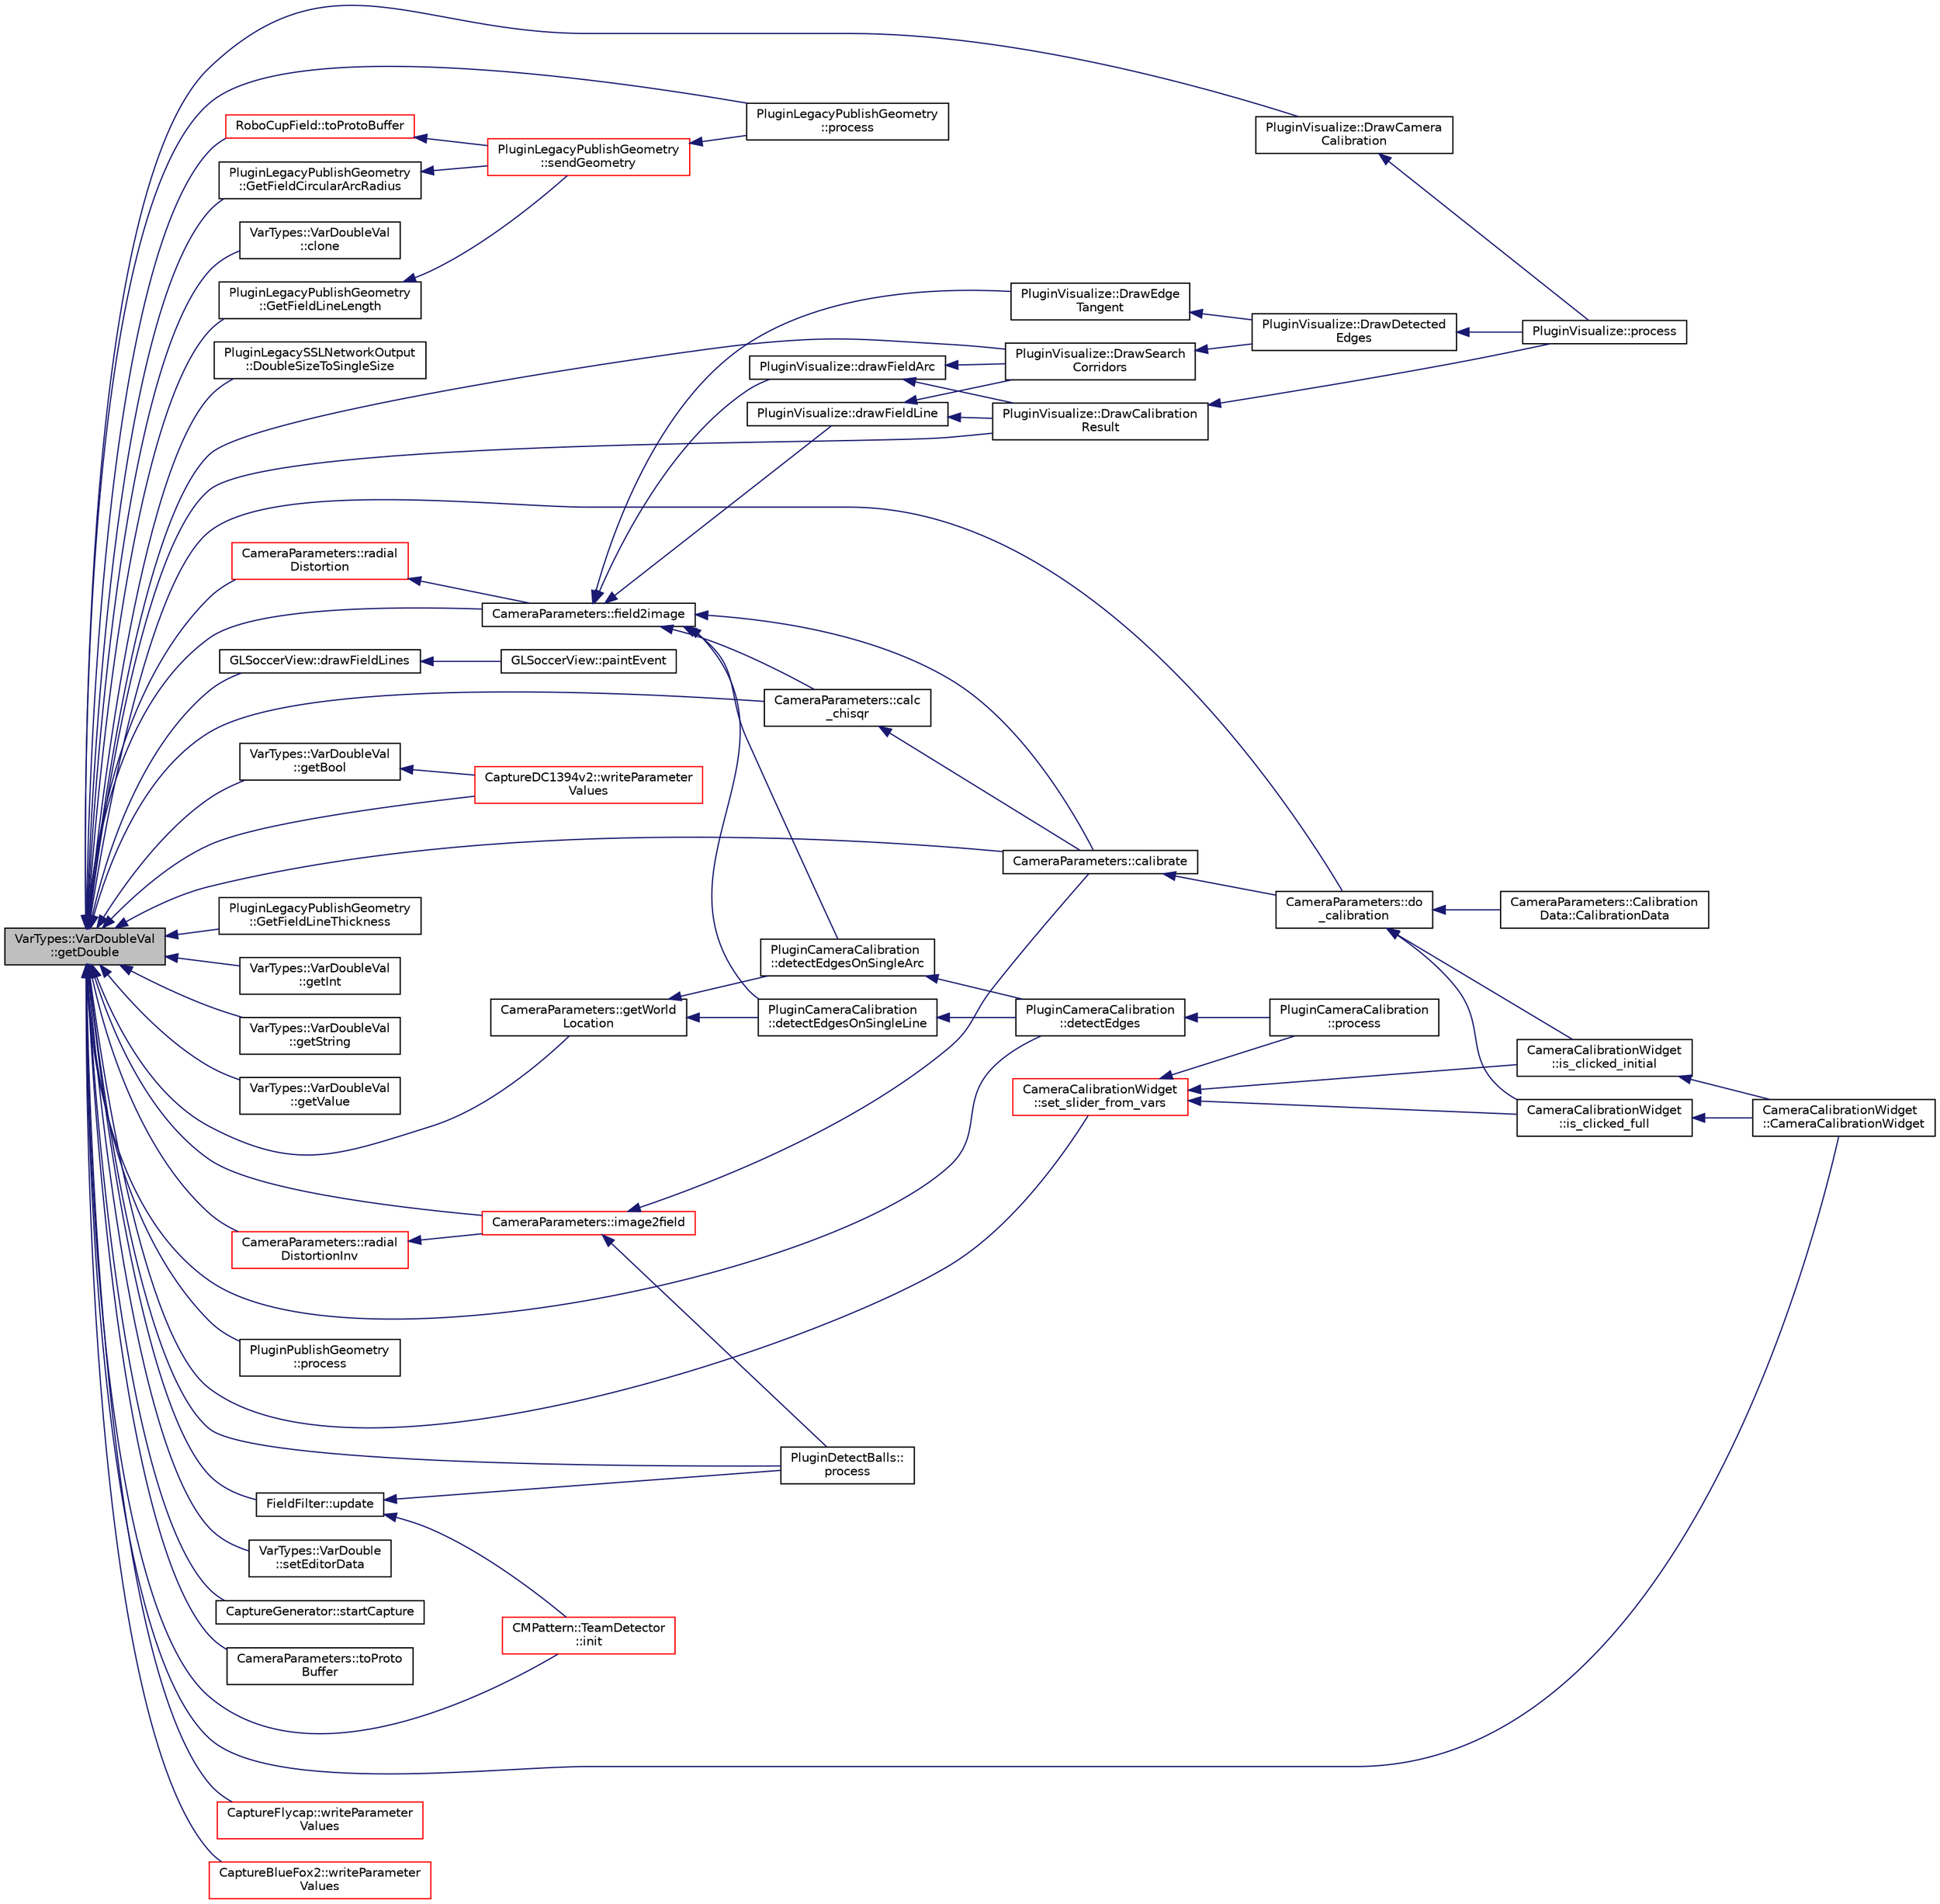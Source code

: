 digraph "VarTypes::VarDoubleVal::getDouble"
{
 // INTERACTIVE_SVG=YES
  edge [fontname="Helvetica",fontsize="10",labelfontname="Helvetica",labelfontsize="10"];
  node [fontname="Helvetica",fontsize="10",shape=record];
  rankdir="LR";
  Node1 [label="VarTypes::VarDoubleVal\l::getDouble",height=0.2,width=0.4,color="black", fillcolor="grey75", style="filled", fontcolor="black"];
  Node1 -> Node2 [dir="back",color="midnightblue",fontsize="10",style="solid",fontname="Helvetica"];
  Node2 [label="CameraParameters::calc\l_chisqr",height=0.2,width=0.4,color="black", fillcolor="white", style="filled",URL="$d7/df2/class_camera_parameters.html#a6dbab6c4ef488713ca44afd3e71976c7"];
  Node2 -> Node3 [dir="back",color="midnightblue",fontsize="10",style="solid",fontname="Helvetica"];
  Node3 [label="CameraParameters::calibrate",height=0.2,width=0.4,color="black", fillcolor="white", style="filled",URL="$d7/df2/class_camera_parameters.html#a28286392a58b959438648e150d1b83b9"];
  Node3 -> Node4 [dir="back",color="midnightblue",fontsize="10",style="solid",fontname="Helvetica"];
  Node4 [label="CameraParameters::do\l_calibration",height=0.2,width=0.4,color="black", fillcolor="white", style="filled",URL="$d7/df2/class_camera_parameters.html#a244bd64783acb2c4021f168321cc8e8b"];
  Node4 -> Node5 [dir="back",color="midnightblue",fontsize="10",style="solid",fontname="Helvetica"];
  Node5 [label="CameraParameters::Calibration\lData::CalibrationData",height=0.2,width=0.4,color="black", fillcolor="white", style="filled",URL="$d7/d34/class_camera_parameters_1_1_calibration_data.html#ac94036112ff17acd4a54394887f0f38a"];
  Node4 -> Node6 [dir="back",color="midnightblue",fontsize="10",style="solid",fontname="Helvetica"];
  Node6 [label="CameraCalibrationWidget\l::is_clicked_full",height=0.2,width=0.4,color="black", fillcolor="white", style="filled",URL="$dd/dc1/class_camera_calibration_widget.html#a1f276e8981eb6509d29b950f2d984f2a"];
  Node6 -> Node7 [dir="back",color="midnightblue",fontsize="10",style="solid",fontname="Helvetica"];
  Node7 [label="CameraCalibrationWidget\l::CameraCalibrationWidget",height=0.2,width=0.4,color="black", fillcolor="white", style="filled",URL="$dd/dc1/class_camera_calibration_widget.html#a2b31fac70642ae332911579bf6717a4b"];
  Node4 -> Node8 [dir="back",color="midnightblue",fontsize="10",style="solid",fontname="Helvetica"];
  Node8 [label="CameraCalibrationWidget\l::is_clicked_initial",height=0.2,width=0.4,color="black", fillcolor="white", style="filled",URL="$dd/dc1/class_camera_calibration_widget.html#a534a101bfcaf0bb2d7b3d285e34e3d06"];
  Node8 -> Node7 [dir="back",color="midnightblue",fontsize="10",style="solid",fontname="Helvetica"];
  Node1 -> Node3 [dir="back",color="midnightblue",fontsize="10",style="solid",fontname="Helvetica"];
  Node1 -> Node7 [dir="back",color="midnightblue",fontsize="10",style="solid",fontname="Helvetica"];
  Node1 -> Node9 [dir="back",color="midnightblue",fontsize="10",style="solid",fontname="Helvetica"];
  Node9 [label="VarTypes::VarDoubleVal\l::clone",height=0.2,width=0.4,color="black", fillcolor="white", style="filled",URL="$db/d0f/class_var_types_1_1_var_double_val.html#a427b7fc143308d145120cf544456c97f"];
  Node1 -> Node10 [dir="back",color="midnightblue",fontsize="10",style="solid",fontname="Helvetica"];
  Node10 [label="PluginCameraCalibration\l::detectEdges",height=0.2,width=0.4,color="black", fillcolor="white", style="filled",URL="$d7/de5/class_plugin_camera_calibration.html#ad1b96969290257b3b52107f15bcd9ad7"];
  Node10 -> Node11 [dir="back",color="midnightblue",fontsize="10",style="solid",fontname="Helvetica"];
  Node11 [label="PluginCameraCalibration\l::process",height=0.2,width=0.4,color="black", fillcolor="white", style="filled",URL="$d7/de5/class_plugin_camera_calibration.html#a23662c330318774c564d6ff792aa07b1"];
  Node1 -> Node4 [dir="back",color="midnightblue",fontsize="10",style="solid",fontname="Helvetica"];
  Node1 -> Node12 [dir="back",color="midnightblue",fontsize="10",style="solid",fontname="Helvetica"];
  Node12 [label="PluginLegacySSLNetworkOutput\l::DoubleSizeToSingleSize",height=0.2,width=0.4,color="black", fillcolor="white", style="filled",URL="$df/d12/class_plugin_legacy_s_s_l_network_output.html#a7b435c767841cd9d9c9d570ec23bbd6e"];
  Node1 -> Node13 [dir="back",color="midnightblue",fontsize="10",style="solid",fontname="Helvetica"];
  Node13 [label="PluginVisualize::DrawCalibration\lResult",height=0.2,width=0.4,color="black", fillcolor="white", style="filled",URL="$db/d09/class_plugin_visualize.html#ab85fbfb2a0d815753bf4010d34b989c1"];
  Node13 -> Node14 [dir="back",color="midnightblue",fontsize="10",style="solid",fontname="Helvetica"];
  Node14 [label="PluginVisualize::process",height=0.2,width=0.4,color="black", fillcolor="white", style="filled",URL="$db/d09/class_plugin_visualize.html#a9fb83c5f31f4ad6205bada831b2547c0"];
  Node1 -> Node15 [dir="back",color="midnightblue",fontsize="10",style="solid",fontname="Helvetica"];
  Node15 [label="PluginVisualize::DrawCamera\lCalibration",height=0.2,width=0.4,color="black", fillcolor="white", style="filled",URL="$db/d09/class_plugin_visualize.html#ab3fcd2e261ae04a35cd6733611ddc64d"];
  Node15 -> Node14 [dir="back",color="midnightblue",fontsize="10",style="solid",fontname="Helvetica"];
  Node1 -> Node16 [dir="back",color="midnightblue",fontsize="10",style="solid",fontname="Helvetica"];
  Node16 [label="GLSoccerView::drawFieldLines",height=0.2,width=0.4,color="black", fillcolor="white", style="filled",URL="$da/d65/class_g_l_soccer_view.html#a16fca974a782cd9a2c0550ac9d953c69"];
  Node16 -> Node17 [dir="back",color="midnightblue",fontsize="10",style="solid",fontname="Helvetica"];
  Node17 [label="GLSoccerView::paintEvent",height=0.2,width=0.4,color="black", fillcolor="white", style="filled",URL="$da/d65/class_g_l_soccer_view.html#abc9ac92d65af919e4e207ae096b86b5e"];
  Node1 -> Node18 [dir="back",color="midnightblue",fontsize="10",style="solid",fontname="Helvetica"];
  Node18 [label="PluginVisualize::DrawSearch\lCorridors",height=0.2,width=0.4,color="black", fillcolor="white", style="filled",URL="$db/d09/class_plugin_visualize.html#a9171fdaa9c4a21ddcf8d20194d86b05c"];
  Node18 -> Node19 [dir="back",color="midnightblue",fontsize="10",style="solid",fontname="Helvetica"];
  Node19 [label="PluginVisualize::DrawDetected\lEdges",height=0.2,width=0.4,color="black", fillcolor="white", style="filled",URL="$db/d09/class_plugin_visualize.html#af0ff2f0cd3c6a901c87ac3a21fbe0149"];
  Node19 -> Node14 [dir="back",color="midnightblue",fontsize="10",style="solid",fontname="Helvetica"];
  Node1 -> Node20 [dir="back",color="midnightblue",fontsize="10",style="solid",fontname="Helvetica"];
  Node20 [label="CameraParameters::field2image",height=0.2,width=0.4,color="black", fillcolor="white", style="filled",URL="$d7/df2/class_camera_parameters.html#a85837279d40b7d7ead7805c54c0edeee"];
  Node20 -> Node2 [dir="back",color="midnightblue",fontsize="10",style="solid",fontname="Helvetica"];
  Node20 -> Node3 [dir="back",color="midnightblue",fontsize="10",style="solid",fontname="Helvetica"];
  Node20 -> Node21 [dir="back",color="midnightblue",fontsize="10",style="solid",fontname="Helvetica"];
  Node21 [label="PluginCameraCalibration\l::detectEdgesOnSingleArc",height=0.2,width=0.4,color="black", fillcolor="white", style="filled",URL="$d7/de5/class_plugin_camera_calibration.html#afbac6cc3f5801adbe2edc77d6e1da204"];
  Node21 -> Node10 [dir="back",color="midnightblue",fontsize="10",style="solid",fontname="Helvetica"];
  Node20 -> Node22 [dir="back",color="midnightblue",fontsize="10",style="solid",fontname="Helvetica"];
  Node22 [label="PluginCameraCalibration\l::detectEdgesOnSingleLine",height=0.2,width=0.4,color="black", fillcolor="white", style="filled",URL="$d7/de5/class_plugin_camera_calibration.html#addebc26a36e8bace70b4fc29c3f1849b"];
  Node22 -> Node10 [dir="back",color="midnightblue",fontsize="10",style="solid",fontname="Helvetica"];
  Node20 -> Node23 [dir="back",color="midnightblue",fontsize="10",style="solid",fontname="Helvetica"];
  Node23 [label="PluginVisualize::DrawEdge\lTangent",height=0.2,width=0.4,color="black", fillcolor="white", style="filled",URL="$db/d09/class_plugin_visualize.html#a3d93929f307adc372f41e469f9cf8c68"];
  Node23 -> Node19 [dir="back",color="midnightblue",fontsize="10",style="solid",fontname="Helvetica"];
  Node20 -> Node24 [dir="back",color="midnightblue",fontsize="10",style="solid",fontname="Helvetica"];
  Node24 [label="PluginVisualize::drawFieldArc",height=0.2,width=0.4,color="black", fillcolor="white", style="filled",URL="$db/d09/class_plugin_visualize.html#aa62140a2625c54efc923f6226a5f2f84"];
  Node24 -> Node13 [dir="back",color="midnightblue",fontsize="10",style="solid",fontname="Helvetica"];
  Node24 -> Node18 [dir="back",color="midnightblue",fontsize="10",style="solid",fontname="Helvetica"];
  Node20 -> Node25 [dir="back",color="midnightblue",fontsize="10",style="solid",fontname="Helvetica"];
  Node25 [label="PluginVisualize::drawFieldLine",height=0.2,width=0.4,color="black", fillcolor="white", style="filled",URL="$db/d09/class_plugin_visualize.html#a05ab81cf53984e18ff63c06db13b9e35"];
  Node25 -> Node13 [dir="back",color="midnightblue",fontsize="10",style="solid",fontname="Helvetica"];
  Node25 -> Node18 [dir="back",color="midnightblue",fontsize="10",style="solid",fontname="Helvetica"];
  Node1 -> Node26 [dir="back",color="midnightblue",fontsize="10",style="solid",fontname="Helvetica"];
  Node26 [label="VarTypes::VarDoubleVal\l::getBool",height=0.2,width=0.4,color="black", fillcolor="white", style="filled",URL="$db/d0f/class_var_types_1_1_var_double_val.html#a606cae9c7aefc13b8b2445d6c709e0d8",tooltip="will return true if the value is 1.0, or false otherwise "];
  Node26 -> Node27 [dir="back",color="midnightblue",fontsize="10",style="solid",fontname="Helvetica"];
  Node27 [label="CaptureDC1394v2::writeParameter\lValues",height=0.2,width=0.4,color="red", fillcolor="white", style="filled",URL="$d9/db2/class_capture_d_c1394v2.html#a90f4f1d3bda06d595fd88bdca24451ee"];
  Node1 -> Node28 [dir="back",color="midnightblue",fontsize="10",style="solid",fontname="Helvetica"];
  Node28 [label="PluginLegacyPublishGeometry\l::GetFieldCircularArcRadius",height=0.2,width=0.4,color="black", fillcolor="white", style="filled",URL="$da/da8/class_plugin_legacy_publish_geometry.html#a22f7e6e139d11ec9e105395eff6ef589"];
  Node28 -> Node29 [dir="back",color="midnightblue",fontsize="10",style="solid",fontname="Helvetica"];
  Node29 [label="PluginLegacyPublishGeometry\l::sendGeometry",height=0.2,width=0.4,color="red", fillcolor="white", style="filled",URL="$da/da8/class_plugin_legacy_publish_geometry.html#ab3a19abff7ed07a1980e2ba3f839b0dc"];
  Node29 -> Node30 [dir="back",color="midnightblue",fontsize="10",style="solid",fontname="Helvetica"];
  Node30 [label="PluginLegacyPublishGeometry\l::process",height=0.2,width=0.4,color="black", fillcolor="white", style="filled",URL="$da/da8/class_plugin_legacy_publish_geometry.html#a1e8cc6b653351ad1c5230b15976cbbe5"];
  Node1 -> Node31 [dir="back",color="midnightblue",fontsize="10",style="solid",fontname="Helvetica"];
  Node31 [label="PluginLegacyPublishGeometry\l::GetFieldLineLength",height=0.2,width=0.4,color="black", fillcolor="white", style="filled",URL="$da/da8/class_plugin_legacy_publish_geometry.html#a2cff78af90f93bac211d5d893039d373"];
  Node31 -> Node29 [dir="back",color="midnightblue",fontsize="10",style="solid",fontname="Helvetica"];
  Node1 -> Node32 [dir="back",color="midnightblue",fontsize="10",style="solid",fontname="Helvetica"];
  Node32 [label="PluginLegacyPublishGeometry\l::GetFieldLineThickness",height=0.2,width=0.4,color="black", fillcolor="white", style="filled",URL="$da/da8/class_plugin_legacy_publish_geometry.html#a01eb4ac5db7193c3b6564d9e53fe822f"];
  Node1 -> Node33 [dir="back",color="midnightblue",fontsize="10",style="solid",fontname="Helvetica"];
  Node33 [label="VarTypes::VarDoubleVal\l::getInt",height=0.2,width=0.4,color="black", fillcolor="white", style="filled",URL="$db/d0f/class_var_types_1_1_var_double_val.html#a32934c9a451d1f47c01beb9d9377965e"];
  Node1 -> Node34 [dir="back",color="midnightblue",fontsize="10",style="solid",fontname="Helvetica"];
  Node34 [label="VarTypes::VarDoubleVal\l::getString",height=0.2,width=0.4,color="black", fillcolor="white", style="filled",URL="$db/d0f/class_var_types_1_1_var_double_val.html#a88d038cd4aa3b1660899320b10f65af8"];
  Node1 -> Node35 [dir="back",color="midnightblue",fontsize="10",style="solid",fontname="Helvetica"];
  Node35 [label="VarTypes::VarDoubleVal\l::getValue",height=0.2,width=0.4,color="black", fillcolor="white", style="filled",URL="$db/d0f/class_var_types_1_1_var_double_val.html#a8c08f3a2d8d9dfbf685dd49cc77213cf"];
  Node1 -> Node36 [dir="back",color="midnightblue",fontsize="10",style="solid",fontname="Helvetica"];
  Node36 [label="CameraParameters::getWorld\lLocation",height=0.2,width=0.4,color="black", fillcolor="white", style="filled",URL="$d7/df2/class_camera_parameters.html#ae03122fd3d87203b8fa21f8264c13c37"];
  Node36 -> Node21 [dir="back",color="midnightblue",fontsize="10",style="solid",fontname="Helvetica"];
  Node36 -> Node22 [dir="back",color="midnightblue",fontsize="10",style="solid",fontname="Helvetica"];
  Node1 -> Node37 [dir="back",color="midnightblue",fontsize="10",style="solid",fontname="Helvetica"];
  Node37 [label="CameraParameters::image2field",height=0.2,width=0.4,color="red", fillcolor="white", style="filled",URL="$d7/df2/class_camera_parameters.html#a11bfa7943e4fc90e3c798804eb28ea14"];
  Node37 -> Node3 [dir="back",color="midnightblue",fontsize="10",style="solid",fontname="Helvetica"];
  Node37 -> Node38 [dir="back",color="midnightblue",fontsize="10",style="solid",fontname="Helvetica"];
  Node38 [label="PluginDetectBalls::\lprocess",height=0.2,width=0.4,color="black", fillcolor="white", style="filled",URL="$da/d5c/class_plugin_detect_balls.html#aedc36534989a26c68205855352f3e1d4"];
  Node1 -> Node39 [dir="back",color="midnightblue",fontsize="10",style="solid",fontname="Helvetica"];
  Node39 [label="CMPattern::TeamDetector\l::init",height=0.2,width=0.4,color="red", fillcolor="white", style="filled",URL="$d2/dbb/class_c_m_pattern_1_1_team_detector.html#a2fec71a2c4f6e948c8ed879c95734b3f"];
  Node1 -> Node40 [dir="back",color="midnightblue",fontsize="10",style="solid",fontname="Helvetica"];
  Node40 [label="PluginPublishGeometry\l::process",height=0.2,width=0.4,color="black", fillcolor="white", style="filled",URL="$d5/db6/class_plugin_publish_geometry.html#af5088ac93beaefa0318196253ddb676d"];
  Node1 -> Node30 [dir="back",color="midnightblue",fontsize="10",style="solid",fontname="Helvetica"];
  Node1 -> Node38 [dir="back",color="midnightblue",fontsize="10",style="solid",fontname="Helvetica"];
  Node1 -> Node41 [dir="back",color="midnightblue",fontsize="10",style="solid",fontname="Helvetica"];
  Node41 [label="CameraParameters::radial\lDistortion",height=0.2,width=0.4,color="red", fillcolor="white", style="filled",URL="$d7/df2/class_camera_parameters.html#a83ed4149e93ebdc21798b6b170fabf80"];
  Node41 -> Node20 [dir="back",color="midnightblue",fontsize="10",style="solid",fontname="Helvetica"];
  Node1 -> Node42 [dir="back",color="midnightblue",fontsize="10",style="solid",fontname="Helvetica"];
  Node42 [label="CameraParameters::radial\lDistortionInv",height=0.2,width=0.4,color="red", fillcolor="white", style="filled",URL="$d7/df2/class_camera_parameters.html#a0213a75517c9290cef5a9a7e8bd278ce"];
  Node42 -> Node37 [dir="back",color="midnightblue",fontsize="10",style="solid",fontname="Helvetica"];
  Node1 -> Node43 [dir="back",color="midnightblue",fontsize="10",style="solid",fontname="Helvetica"];
  Node43 [label="CameraCalibrationWidget\l::set_slider_from_vars",height=0.2,width=0.4,color="red", fillcolor="white", style="filled",URL="$dd/dc1/class_camera_calibration_widget.html#a31d1a784674a8821c8ba431c951f53f8"];
  Node43 -> Node6 [dir="back",color="midnightblue",fontsize="10",style="solid",fontname="Helvetica"];
  Node43 -> Node8 [dir="back",color="midnightblue",fontsize="10",style="solid",fontname="Helvetica"];
  Node43 -> Node11 [dir="back",color="midnightblue",fontsize="10",style="solid",fontname="Helvetica"];
  Node1 -> Node44 [dir="back",color="midnightblue",fontsize="10",style="solid",fontname="Helvetica"];
  Node44 [label="VarTypes::VarDouble\l::setEditorData",height=0.2,width=0.4,color="black", fillcolor="white", style="filled",URL="$d6/de9/class_var_types_1_1_var_double.html#a4bb8585193b50c8dddba601fa78c7f84"];
  Node1 -> Node45 [dir="back",color="midnightblue",fontsize="10",style="solid",fontname="Helvetica"];
  Node45 [label="CaptureGenerator::startCapture",height=0.2,width=0.4,color="black", fillcolor="white", style="filled",URL="$d8/d4a/class_capture_generator.html#a682aafb1488a9c26707ef03869e1efd4"];
  Node1 -> Node46 [dir="back",color="midnightblue",fontsize="10",style="solid",fontname="Helvetica"];
  Node46 [label="CameraParameters::toProto\lBuffer",height=0.2,width=0.4,color="black", fillcolor="white", style="filled",URL="$d7/df2/class_camera_parameters.html#a2f8deb7f55b37dddd769791692665e7f"];
  Node1 -> Node47 [dir="back",color="midnightblue",fontsize="10",style="solid",fontname="Helvetica"];
  Node47 [label="RoboCupField::toProtoBuffer",height=0.2,width=0.4,color="red", fillcolor="white", style="filled",URL="$d2/d6f/class_robo_cup_field.html#a7dc325f8d2dfbc14b243d7dab4791cf6"];
  Node47 -> Node29 [dir="back",color="midnightblue",fontsize="10",style="solid",fontname="Helvetica"];
  Node1 -> Node48 [dir="back",color="midnightblue",fontsize="10",style="solid",fontname="Helvetica"];
  Node48 [label="FieldFilter::update",height=0.2,width=0.4,color="black", fillcolor="white", style="filled",URL="$d7/d00/class_field_filter.html#aae498eb7517c328cd7c2770e1218ccf7"];
  Node48 -> Node39 [dir="back",color="midnightblue",fontsize="10",style="solid",fontname="Helvetica"];
  Node48 -> Node38 [dir="back",color="midnightblue",fontsize="10",style="solid",fontname="Helvetica"];
  Node1 -> Node49 [dir="back",color="midnightblue",fontsize="10",style="solid",fontname="Helvetica"];
  Node49 [label="CaptureFlycap::writeParameter\lValues",height=0.2,width=0.4,color="red", fillcolor="white", style="filled",URL="$d0/de8/class_capture_flycap.html#aa899b4340df6d7f12e5841cabdae0565"];
  Node1 -> Node50 [dir="back",color="midnightblue",fontsize="10",style="solid",fontname="Helvetica"];
  Node50 [label="CaptureBlueFox2::writeParameter\lValues",height=0.2,width=0.4,color="red", fillcolor="white", style="filled",URL="$d6/d65/class_capture_blue_fox2.html#aef9ddb1b73755f0ff63b7d63dc3049c6"];
  Node1 -> Node27 [dir="back",color="midnightblue",fontsize="10",style="solid",fontname="Helvetica"];
}
